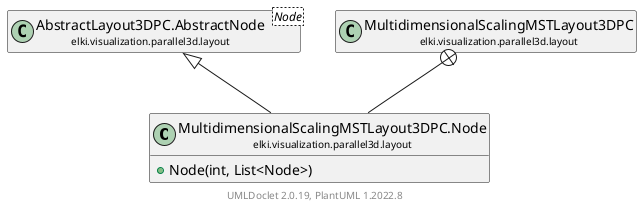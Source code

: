 @startuml
    remove .*\.(Instance|Par|Parameterizer|Factory)$
    set namespaceSeparator none
    hide empty fields
    hide empty methods

    class "<size:14>MultidimensionalScalingMSTLayout3DPC.Node\n<size:10>elki.visualization.parallel3d.layout" as elki.visualization.parallel3d.layout.MultidimensionalScalingMSTLayout3DPC.Node [[MultidimensionalScalingMSTLayout3DPC.Node.html]] {
        +Node(int, List<Node>)
    }

    class "<size:14>AbstractLayout3DPC.AbstractNode\n<size:10>elki.visualization.parallel3d.layout" as elki.visualization.parallel3d.layout.AbstractLayout3DPC.AbstractNode<Node> [[AbstractLayout3DPC.AbstractNode.html]]
    class "<size:14>MultidimensionalScalingMSTLayout3DPC\n<size:10>elki.visualization.parallel3d.layout" as elki.visualization.parallel3d.layout.MultidimensionalScalingMSTLayout3DPC [[MultidimensionalScalingMSTLayout3DPC.html]]

    elki.visualization.parallel3d.layout.AbstractLayout3DPC.AbstractNode <|-- elki.visualization.parallel3d.layout.MultidimensionalScalingMSTLayout3DPC.Node
    elki.visualization.parallel3d.layout.MultidimensionalScalingMSTLayout3DPC +-- elki.visualization.parallel3d.layout.MultidimensionalScalingMSTLayout3DPC.Node

    center footer UMLDoclet 2.0.19, PlantUML 1.2022.8
@enduml
